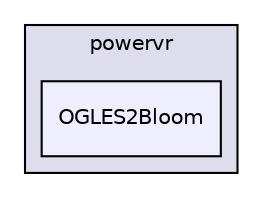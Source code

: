digraph "PVR/SDK_3.4/Examples/Intermediate/Bloom/OGLES2/Build/Android/src/com/powervr/OGLES2Bloom" {
  compound=true
  node [ fontsize="10", fontname="Helvetica"];
  edge [ labelfontsize="10", labelfontname="Helvetica"];
  subgraph clusterdir_c56e63feba5af63977b1aa4e8cec1121 {
    graph [ bgcolor="#ddddee", pencolor="black", label="powervr" fontname="Helvetica", fontsize="10", URL="dir_c56e63feba5af63977b1aa4e8cec1121.html"]
  dir_1b6bcf77d691699607ecaad9858aadbc [shape=box, label="OGLES2Bloom", style="filled", fillcolor="#eeeeff", pencolor="black", URL="dir_1b6bcf77d691699607ecaad9858aadbc.html"];
  }
}
